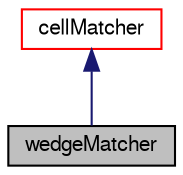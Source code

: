 digraph "wedgeMatcher"
{
  bgcolor="transparent";
  edge [fontname="FreeSans",fontsize="10",labelfontname="FreeSans",labelfontsize="10"];
  node [fontname="FreeSans",fontsize="10",shape=record];
  Node2 [label="wedgeMatcher",height=0.2,width=0.4,color="black", fillcolor="grey75", style="filled", fontcolor="black"];
  Node3 -> Node2 [dir="back",color="midnightblue",fontsize="10",style="solid",fontname="FreeSans"];
  Node3 [label="cellMatcher",height=0.2,width=0.4,color="red",URL="$a27166.html",tooltip="Base class for cellshape matchers (hexMatch, prismMatch, etc.). These are classes which given a mesh ..."];
}
